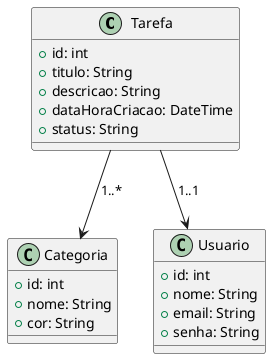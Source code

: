 @startuml MER
class Tarefa {
  +id: int
  +titulo: String
  +descricao: String
  +dataHoraCriacao: DateTime
  +status: String
}

class Categoria {
  +id: int
  +nome: String
  +cor: String
}

class Usuario {
  +id: int
  +nome: String
  +email: String
  +senha: String
}

Tarefa --> Categoria : "1..*"
Tarefa --> Usuario : "1..1"
@enduml
